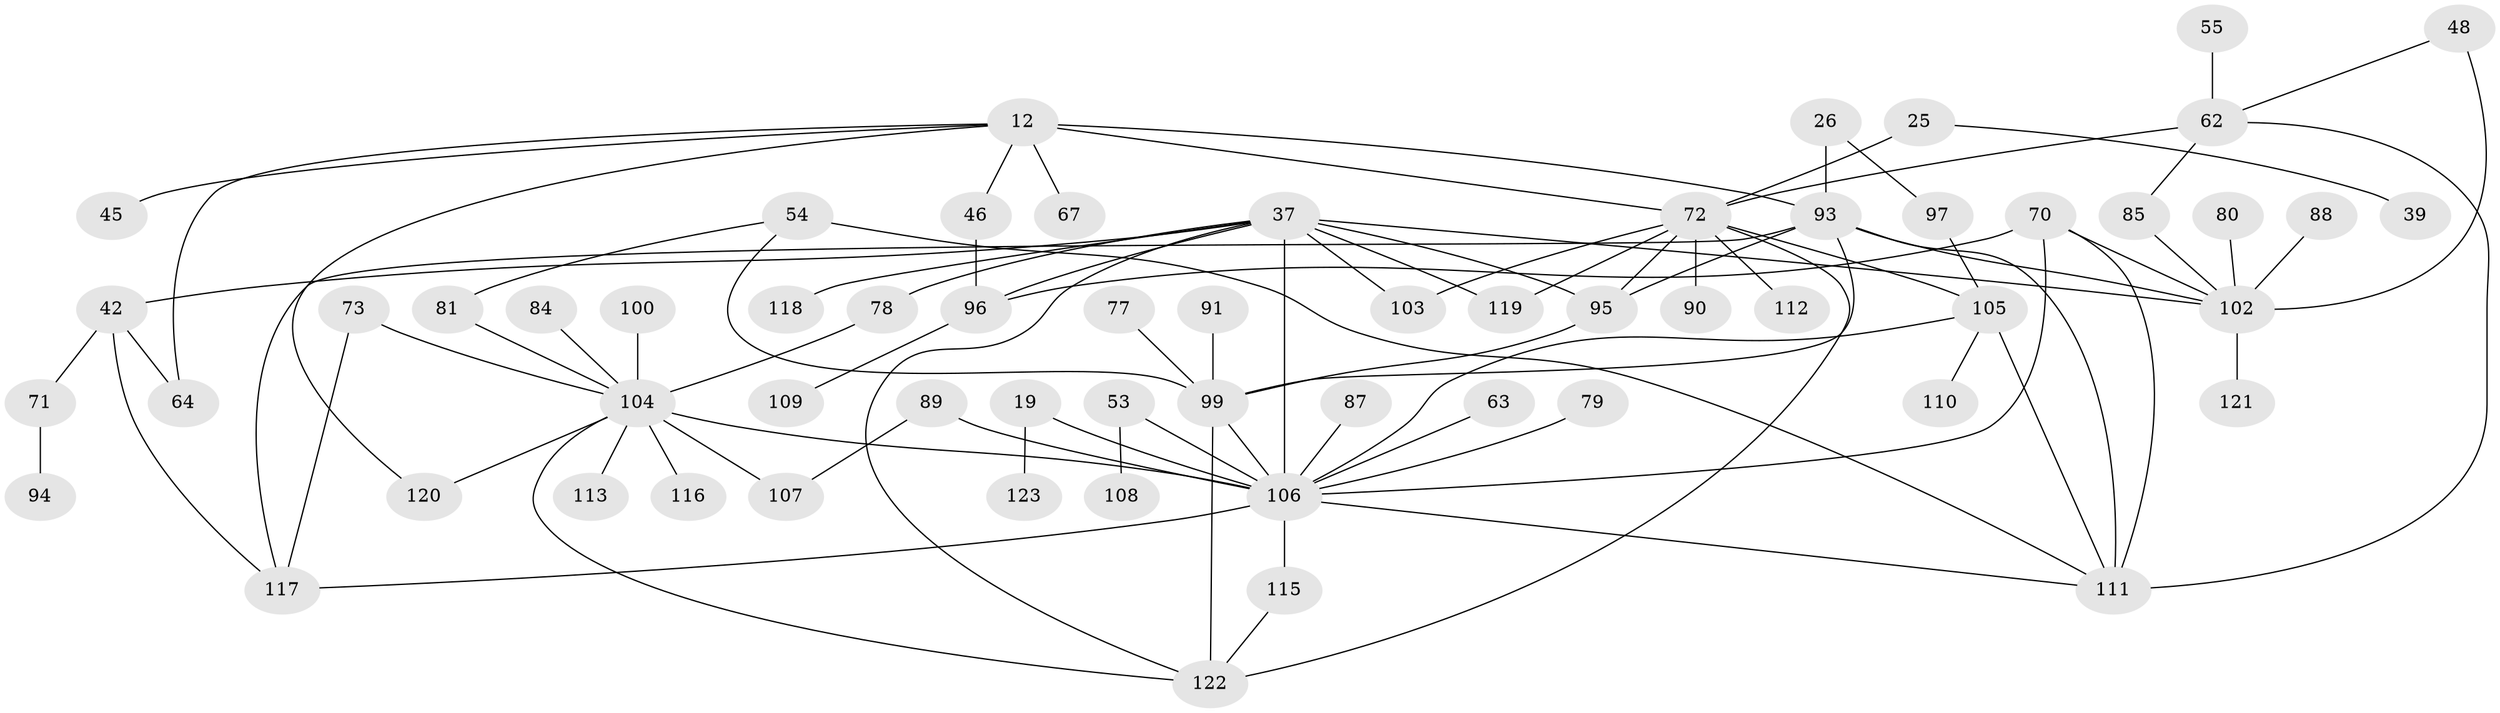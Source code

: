 // original degree distribution, {6: 0.04065040650406504, 10: 0.008130081300813009, 5: 0.04065040650406504, 3: 0.21138211382113822, 4: 0.13821138211382114, 7: 0.016260162601626018, 8: 0.008130081300813009, 2: 0.3008130081300813, 1: 0.23577235772357724}
// Generated by graph-tools (version 1.1) at 2025/42/03/09/25 04:42:38]
// undirected, 61 vertices, 90 edges
graph export_dot {
graph [start="1"]
  node [color=gray90,style=filled];
  12;
  19;
  25;
  26;
  37 [super="+1+4+30"];
  39;
  42;
  45;
  46;
  48;
  53;
  54;
  55;
  62 [super="+61+31"];
  63;
  64 [super="+15"];
  67;
  70 [super="+22"];
  71;
  72 [super="+3"];
  73;
  77;
  78 [super="+75"];
  79;
  80;
  81 [super="+66+68"];
  84;
  85;
  87;
  88;
  89;
  90;
  91;
  93 [super="+83+86"];
  94;
  95 [super="+2"];
  96 [super="+40"];
  97;
  99 [super="+58+76+69"];
  100;
  102 [super="+33+74"];
  103;
  104 [super="+18+82"];
  105 [super="+50"];
  106 [super="+49+60+101"];
  107;
  108;
  109;
  110;
  111 [super="+59"];
  112;
  113;
  115 [super="+28"];
  116;
  117 [super="+44"];
  118;
  119;
  120;
  121;
  122 [super="+92+114"];
  123;
  12 -- 45;
  12 -- 67;
  12 -- 120;
  12 -- 46;
  12 -- 72 [weight=2];
  12 -- 93;
  12 -- 64;
  19 -- 123;
  19 -- 106;
  25 -- 39;
  25 -- 72 [weight=2];
  26 -- 97;
  26 -- 93;
  37 -- 42;
  37 -- 118;
  37 -- 95 [weight=2];
  37 -- 96 [weight=2];
  37 -- 103;
  37 -- 106 [weight=6];
  37 -- 119;
  37 -- 102;
  37 -- 78;
  37 -- 122;
  42 -- 71;
  42 -- 64;
  42 -- 117;
  46 -- 96;
  48 -- 62;
  48 -- 102;
  53 -- 108;
  53 -- 106;
  54 -- 81;
  54 -- 111 [weight=2];
  54 -- 99;
  55 -- 62;
  62 -- 111;
  62 -- 85;
  62 -- 72;
  63 -- 106;
  70 -- 96;
  70 -- 106;
  70 -- 111 [weight=2];
  70 -- 102;
  71 -- 94;
  72 -- 112;
  72 -- 95 [weight=2];
  72 -- 103;
  72 -- 119;
  72 -- 90;
  72 -- 105;
  72 -- 122;
  73 -- 104;
  73 -- 117;
  77 -- 99;
  78 -- 104;
  79 -- 106;
  80 -- 102;
  81 -- 104;
  84 -- 104;
  85 -- 102;
  87 -- 106;
  88 -- 102;
  89 -- 107;
  89 -- 106;
  91 -- 99;
  93 -- 111 [weight=2];
  93 -- 102;
  93 -- 95;
  93 -- 99;
  93 -- 117 [weight=2];
  95 -- 99;
  96 -- 109;
  97 -- 105;
  99 -- 122;
  99 -- 106;
  100 -- 104;
  102 -- 121;
  104 -- 107;
  104 -- 113;
  104 -- 106 [weight=3];
  104 -- 116;
  104 -- 120;
  104 -- 122;
  105 -- 106;
  105 -- 110;
  105 -- 111;
  106 -- 111;
  106 -- 115;
  106 -- 117;
  115 -- 122;
}
